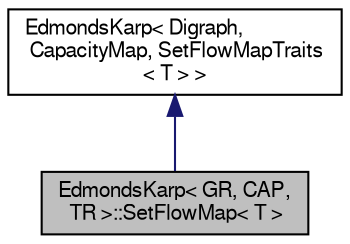 digraph "EdmondsKarp&lt; GR, CAP, TR &gt;::SetFlowMap&lt; T &gt;"
{
 // LATEX_PDF_SIZE
  edge [fontname="FreeSans",fontsize="10",labelfontname="FreeSans",labelfontsize="10"];
  node [fontname="FreeSans",fontsize="10",shape=record];
  Node0 [label="EdmondsKarp\< GR, CAP,\l TR \>::SetFlowMap\< T \>",height=0.2,width=0.4,color="black", fillcolor="grey75", style="filled", fontcolor="black",tooltip="Named parameter for setting FlowMap type"];
  Node1 -> Node0 [dir="back",color="midnightblue",fontsize="10",style="solid",fontname="FreeSans"];
  Node1 [label="EdmondsKarp\< Digraph,\l CapacityMap, SetFlowMapTraits\l\< T \> \>",height=0.2,width=0.4,color="black", fillcolor="white", style="filled",URL="$a02289.html",tooltip=" "];
}
